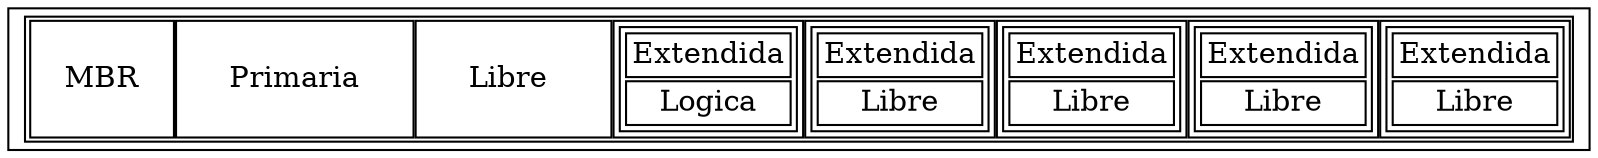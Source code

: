 digraph G { node[shape=box] a0 [label=< <TABLE BORDER = "1" CELLBORDER="1" CELLSPACING = "1"> 
 <TR><TD>   MBR   </TD><TD>     Primaria     </TD><TD>     Libre      </TD><TD> <TABLE><TR><TD>Extendida</TD></TR> <TR><TD>Logica</TD></TR></TABLE></TD><TD> <TABLE><TR><TD>Extendida</TD></TR> <TR><TD>Libre</TD></TR></TABLE></TD><TD> <TABLE><TR><TD>Extendida</TD></TR> <TR><TD>Libre</TD></TR></TABLE></TD><TD> <TABLE><TR><TD>Extendida</TD></TR><TR><TD>Libre</TD></TR></TABLE></TD><TD> <TABLE><TR><TD>Extendida</TD></TR><TR><TD>Libre</TD></TR></TABLE></TD> </TR> </TABLE>>]; } 